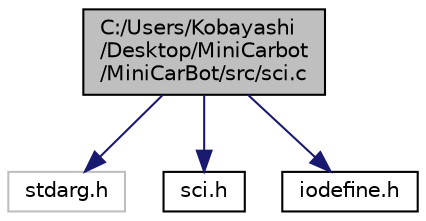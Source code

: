 digraph "C:/Users/Kobayashi/Desktop/MiniCarbot/MiniCarBot/src/sci.c"
{
 // LATEX_PDF_SIZE
  edge [fontname="Helvetica",fontsize="10",labelfontname="Helvetica",labelfontsize="10"];
  node [fontname="Helvetica",fontsize="10",shape=record];
  Node1 [label="C:/Users/Kobayashi\l/Desktop/MiniCarbot\l/MiniCarBot/src/sci.c",height=0.2,width=0.4,color="black", fillcolor="grey75", style="filled", fontcolor="black",tooltip=" "];
  Node1 -> Node2 [color="midnightblue",fontsize="10",style="solid",fontname="Helvetica"];
  Node2 [label="stdarg.h",height=0.2,width=0.4,color="grey75", fillcolor="white", style="filled",tooltip=" "];
  Node1 -> Node3 [color="midnightblue",fontsize="10",style="solid",fontname="Helvetica"];
  Node3 [label="sci.h",height=0.2,width=0.4,color="black", fillcolor="white", style="filled",URL="$sci_8h.html",tooltip="RS232によるシリアル通信。RX220からの出力のみ実装"];
  Node1 -> Node4 [color="midnightblue",fontsize="10",style="solid",fontname="Helvetica"];
  Node4 [label="iodefine.h",height=0.2,width=0.4,color="black", fillcolor="white", style="filled",URL="$iodefine_8h.html",tooltip=" "];
}
